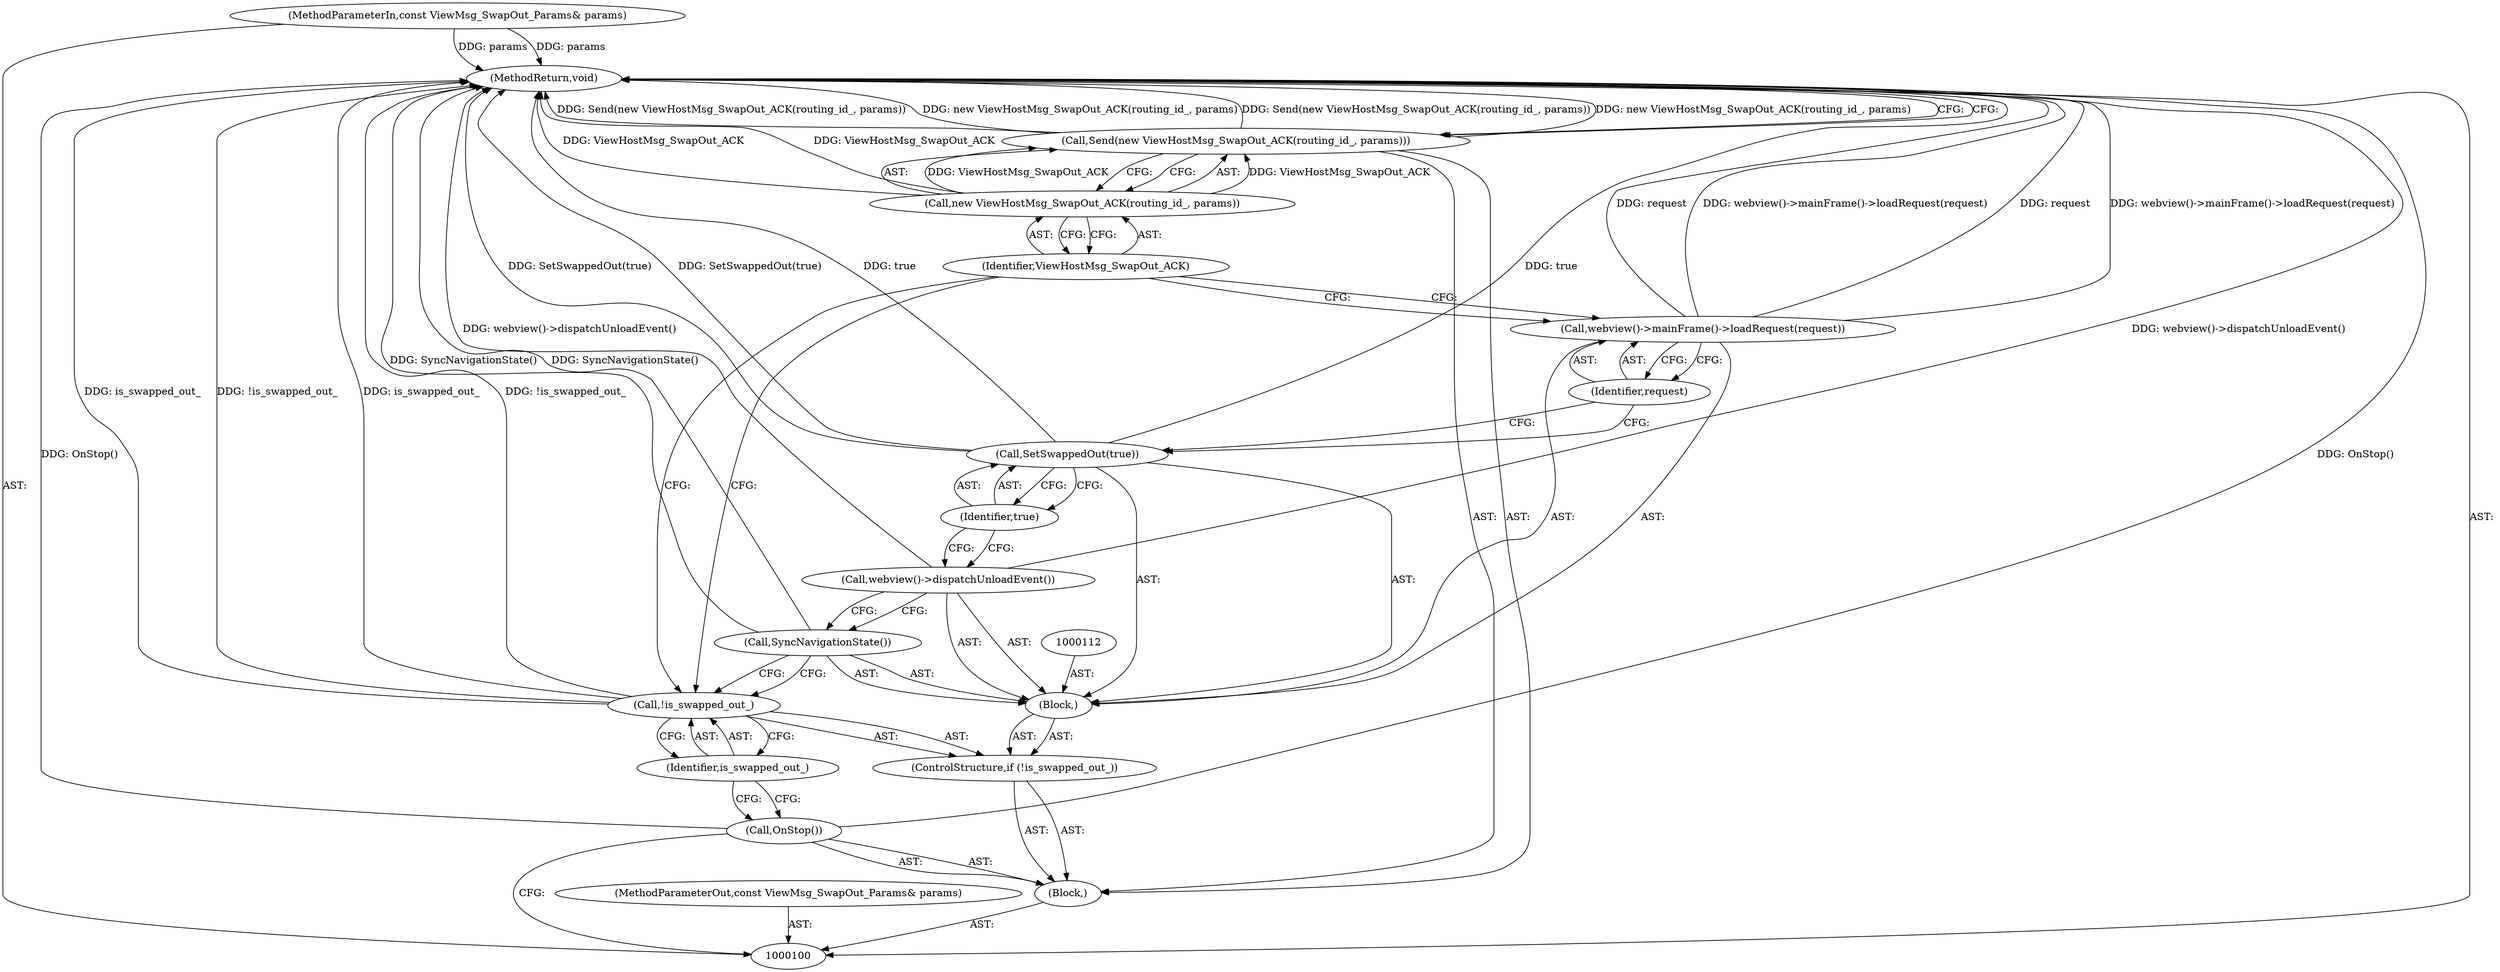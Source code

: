 digraph "1_Chrome_58436a1770176ece2c02b28a57bba2a89db5d58b_0" {
"1000118" [label="(MethodReturn,void)"];
"1000101" [label="(MethodParameterIn,const ViewMsg_SwapOut_Params& params)"];
"1000153" [label="(MethodParameterOut,const ViewMsg_SwapOut_Params& params)"];
"1000102" [label="(Block,)"];
"1000111" [label="(Identifier,true)"];
"1000110" [label="(Call,SetSwappedOut(true))"];
"1000107" [label="(Block,)"];
"1000114" [label="(Identifier,request)"];
"1000113" [label="(Call,webview()->mainFrame()->loadRequest(request))"];
"1000117" [label="(Identifier,ViewHostMsg_SwapOut_ACK)"];
"1000115" [label="(Call,Send(new ViewHostMsg_SwapOut_ACK(routing_id_, params)))"];
"1000116" [label="(Call,new ViewHostMsg_SwapOut_ACK(routing_id_, params))"];
"1000103" [label="(Call,OnStop())"];
"1000104" [label="(ControlStructure,if (!is_swapped_out_))"];
"1000105" [label="(Call,!is_swapped_out_)"];
"1000106" [label="(Identifier,is_swapped_out_)"];
"1000108" [label="(Call,SyncNavigationState())"];
"1000109" [label="(Call,webview()->dispatchUnloadEvent())"];
"1000118" -> "1000100"  [label="AST: "];
"1000118" -> "1000115"  [label="CFG: "];
"1000116" -> "1000118"  [label="DDG: ViewHostMsg_SwapOut_ACK"];
"1000108" -> "1000118"  [label="DDG: SyncNavigationState()"];
"1000105" -> "1000118"  [label="DDG: !is_swapped_out_"];
"1000105" -> "1000118"  [label="DDG: is_swapped_out_"];
"1000113" -> "1000118"  [label="DDG: request"];
"1000113" -> "1000118"  [label="DDG: webview()->mainFrame()->loadRequest(request)"];
"1000103" -> "1000118"  [label="DDG: OnStop()"];
"1000115" -> "1000118"  [label="DDG: Send(new ViewHostMsg_SwapOut_ACK(routing_id_, params))"];
"1000115" -> "1000118"  [label="DDG: new ViewHostMsg_SwapOut_ACK(routing_id_, params)"];
"1000101" -> "1000118"  [label="DDG: params"];
"1000110" -> "1000118"  [label="DDG: SetSwappedOut(true)"];
"1000110" -> "1000118"  [label="DDG: true"];
"1000109" -> "1000118"  [label="DDG: webview()->dispatchUnloadEvent()"];
"1000101" -> "1000100"  [label="AST: "];
"1000101" -> "1000118"  [label="DDG: params"];
"1000153" -> "1000100"  [label="AST: "];
"1000102" -> "1000100"  [label="AST: "];
"1000103" -> "1000102"  [label="AST: "];
"1000104" -> "1000102"  [label="AST: "];
"1000115" -> "1000102"  [label="AST: "];
"1000111" -> "1000110"  [label="AST: "];
"1000111" -> "1000109"  [label="CFG: "];
"1000110" -> "1000111"  [label="CFG: "];
"1000110" -> "1000107"  [label="AST: "];
"1000110" -> "1000111"  [label="CFG: "];
"1000111" -> "1000110"  [label="AST: "];
"1000114" -> "1000110"  [label="CFG: "];
"1000110" -> "1000118"  [label="DDG: SetSwappedOut(true)"];
"1000110" -> "1000118"  [label="DDG: true"];
"1000107" -> "1000104"  [label="AST: "];
"1000108" -> "1000107"  [label="AST: "];
"1000109" -> "1000107"  [label="AST: "];
"1000110" -> "1000107"  [label="AST: "];
"1000112" -> "1000107"  [label="AST: "];
"1000113" -> "1000107"  [label="AST: "];
"1000114" -> "1000113"  [label="AST: "];
"1000114" -> "1000110"  [label="CFG: "];
"1000113" -> "1000114"  [label="CFG: "];
"1000113" -> "1000107"  [label="AST: "];
"1000113" -> "1000114"  [label="CFG: "];
"1000114" -> "1000113"  [label="AST: "];
"1000117" -> "1000113"  [label="CFG: "];
"1000113" -> "1000118"  [label="DDG: request"];
"1000113" -> "1000118"  [label="DDG: webview()->mainFrame()->loadRequest(request)"];
"1000117" -> "1000116"  [label="AST: "];
"1000117" -> "1000113"  [label="CFG: "];
"1000117" -> "1000105"  [label="CFG: "];
"1000116" -> "1000117"  [label="CFG: "];
"1000115" -> "1000102"  [label="AST: "];
"1000115" -> "1000116"  [label="CFG: "];
"1000116" -> "1000115"  [label="AST: "];
"1000118" -> "1000115"  [label="CFG: "];
"1000115" -> "1000118"  [label="DDG: Send(new ViewHostMsg_SwapOut_ACK(routing_id_, params))"];
"1000115" -> "1000118"  [label="DDG: new ViewHostMsg_SwapOut_ACK(routing_id_, params)"];
"1000116" -> "1000115"  [label="DDG: ViewHostMsg_SwapOut_ACK"];
"1000116" -> "1000115"  [label="AST: "];
"1000116" -> "1000117"  [label="CFG: "];
"1000117" -> "1000116"  [label="AST: "];
"1000115" -> "1000116"  [label="CFG: "];
"1000116" -> "1000118"  [label="DDG: ViewHostMsg_SwapOut_ACK"];
"1000116" -> "1000115"  [label="DDG: ViewHostMsg_SwapOut_ACK"];
"1000103" -> "1000102"  [label="AST: "];
"1000103" -> "1000100"  [label="CFG: "];
"1000106" -> "1000103"  [label="CFG: "];
"1000103" -> "1000118"  [label="DDG: OnStop()"];
"1000104" -> "1000102"  [label="AST: "];
"1000105" -> "1000104"  [label="AST: "];
"1000107" -> "1000104"  [label="AST: "];
"1000105" -> "1000104"  [label="AST: "];
"1000105" -> "1000106"  [label="CFG: "];
"1000106" -> "1000105"  [label="AST: "];
"1000108" -> "1000105"  [label="CFG: "];
"1000117" -> "1000105"  [label="CFG: "];
"1000105" -> "1000118"  [label="DDG: !is_swapped_out_"];
"1000105" -> "1000118"  [label="DDG: is_swapped_out_"];
"1000106" -> "1000105"  [label="AST: "];
"1000106" -> "1000103"  [label="CFG: "];
"1000105" -> "1000106"  [label="CFG: "];
"1000108" -> "1000107"  [label="AST: "];
"1000108" -> "1000105"  [label="CFG: "];
"1000109" -> "1000108"  [label="CFG: "];
"1000108" -> "1000118"  [label="DDG: SyncNavigationState()"];
"1000109" -> "1000107"  [label="AST: "];
"1000109" -> "1000108"  [label="CFG: "];
"1000111" -> "1000109"  [label="CFG: "];
"1000109" -> "1000118"  [label="DDG: webview()->dispatchUnloadEvent()"];
}
